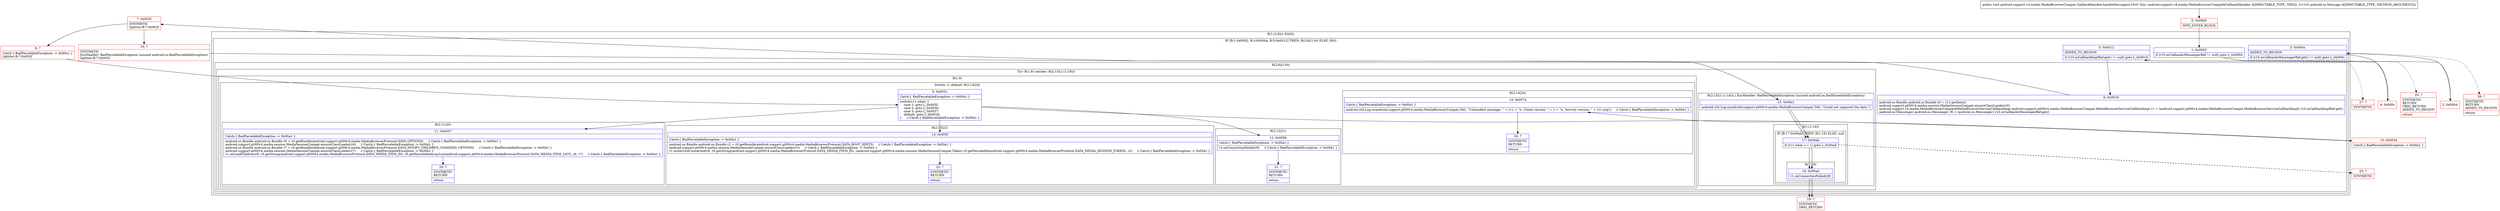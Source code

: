 digraph "CFG forandroid.support.v4.media.MediaBrowserCompat.CallbackHandler.handleMessage(Landroid\/os\/Message;)V" {
subgraph cluster_Region_2097110636 {
label = "R(1:(2:6|(1:9))(0))";
node [shape=record,color=blue];
subgraph cluster_IfRegion_1473381731 {
label = "IF [B:1:0x0002, B:3:0x000a, B:5:0x0012] THEN: R(2:6|(1:9)) ELSE: R(0)";
node [shape=record,color=blue];
Node_1 [shape=record,label="{1\:\ 0x0002|if (r10.mCallbacksMessengerRef != null) goto L_0x0004\l}"];
Node_3 [shape=record,label="{3\:\ 0x000a|ADDED_TO_REGION\l|if (r10.mCallbacksMessengerRef.get() != null) goto L_0x000c\l}"];
Node_5 [shape=record,label="{5\:\ 0x0012|ADDED_TO_REGION\l|if (r10.mCallbackImplRef.get() != null) goto L_0x0016\l}"];
subgraph cluster_Region_1735881972 {
label = "R(2:6|(1:9))";
node [shape=record,color=blue];
Node_6 [shape=record,label="{6\:\ 0x0016|android.os.Bundle android.os.Bundle r0 = r11.getData()\landroid.support.p000v4.media.session.MediaSessionCompat.ensureClassLoader(r0)\landroid.support.v4.media.MediaBrowserCompat$MediaBrowserServiceCallbackImpl android.support.p000v4.media.MediaBrowserCompat.MediaBrowserServiceCallbackImpl r1 = (android.support.p000v4.media.MediaBrowserCompat.MediaBrowserServiceCallbackImpl) r10.mCallbackImplRef.get()\landroid.os.Messenger android.os.Messenger r8 = (android.os.Messenger) r10.mCallbacksMessengerRef.get()\l}"];
subgraph cluster_TryCatchRegion_868536074 {
label = "Try: R(1:9) catches: R(2:15|(1:(1:18)))";
node [shape=record,color=blue];
subgraph cluster_Region_273739791 {
label = "R(1:9)";
node [shape=record,color=blue];
subgraph cluster_SwitchRegion_383434839 {
label = "Switch: 3, default: R(2:14|24)";
node [shape=record,color=blue];
Node_9 [shape=record,label="{9\:\ 0x0031|Catch:\{ BadParcelableException \-\> 0x00a1 \}\l|switch(r11.what) \{\l    case 1: goto L_0x005f;\l    case 2: goto L_0x005b;\l    case 3: goto L_0x0037;\l    default: goto L_0x0034;\l\}     \/\/ Catch:\{ BadParcelableException \-\> 0x00a1 \}\l}"];
subgraph cluster_Region_1151991173 {
label = "R(2:13|22)";
node [shape=record,color=blue];
Node_13 [shape=record,label="{13\:\ 0x005f|Catch:\{ BadParcelableException \-\> 0x00a1 \}\l|android.os.Bundle android.os.Bundle r2 = r0.getBundle(android.support.p000v4.media.MediaBrowserProtocol.DATA_ROOT_HINTS)     \/\/ Catch:\{ BadParcelableException \-\> 0x00a1 \}\landroid.support.p000v4.media.session.MediaSessionCompat.ensureClassLoader(r2)     \/\/ Catch:\{ BadParcelableException \-\> 0x00a1 \}\lr1.onServiceConnected(r8, r0.getString(android.support.p000v4.media.MediaBrowserProtocol.DATA_MEDIA_ITEM_ID), (android.support.p000v4.media.session.MediaSessionCompat.Token) r0.getParcelable(android.support.p000v4.media.MediaBrowserProtocol.DATA_MEDIA_SESSION_TOKEN), r2)     \/\/ Catch:\{ BadParcelableException \-\> 0x00a1 \}\l}"];
Node_22 [shape=record,label="{22\:\ ?|SYNTHETIC\lRETURN\l|return\l}"];
}
subgraph cluster_Region_455390314 {
label = "R(2:12|21)";
node [shape=record,color=blue];
Node_12 [shape=record,label="{12\:\ 0x005b|Catch:\{ BadParcelableException \-\> 0x00a1 \}\l|r1.onConnectionFailed(r8)     \/\/ Catch:\{ BadParcelableException \-\> 0x00a1 \}\l}"];
Node_21 [shape=record,label="{21\:\ ?|SYNTHETIC\lRETURN\l|return\l}"];
}
subgraph cluster_Region_2017542565 {
label = "R(2:11|20)";
node [shape=record,color=blue];
Node_11 [shape=record,label="{11\:\ 0x0037|Catch:\{ BadParcelableException \-\> 0x00a1 \}\l|android.os.Bundle android.os.Bundle r6 = r0.getBundle(android.support.p000v4.media.MediaBrowserProtocol.DATA_OPTIONS)     \/\/ Catch:\{ BadParcelableException \-\> 0x00a1 \}\landroid.support.p000v4.media.session.MediaSessionCompat.ensureClassLoader(r6)     \/\/ Catch:\{ BadParcelableException \-\> 0x00a1 \}\landroid.os.Bundle android.os.Bundle r7 = r0.getBundle(android.support.p000v4.media.MediaBrowserProtocol.DATA_NOTIFY_CHILDREN_CHANGED_OPTIONS)     \/\/ Catch:\{ BadParcelableException \-\> 0x00a1 \}\landroid.support.p000v4.media.session.MediaSessionCompat.ensureClassLoader(r7)     \/\/ Catch:\{ BadParcelableException \-\> 0x00a1 \}\lr1.onLoadChildren(r8, r0.getString(android.support.p000v4.media.MediaBrowserProtocol.DATA_MEDIA_ITEM_ID), r0.getParcelableArrayList(android.support.p000v4.media.MediaBrowserProtocol.DATA_MEDIA_ITEM_LIST), r6, r7)     \/\/ Catch:\{ BadParcelableException \-\> 0x00a1 \}\l}"];
Node_20 [shape=record,label="{20\:\ ?|SYNTHETIC\lRETURN\l|return\l}"];
}
subgraph cluster_Region_1373910770 {
label = "R(2:14|24)";
node [shape=record,color=blue];
Node_14 [shape=record,label="{14\:\ 0x007a|Catch:\{ BadParcelableException \-\> 0x00a1 \}\l|android.util.Log.w(android.support.p000v4.media.MediaBrowserCompat.TAG, \"Unhandled message: \" + r11 + \"n  Client version: \" + 1 + \"n  Service version: \" + r11.arg1)     \/\/ Catch:\{ BadParcelableException \-\> 0x00a1 \}\l}"];
Node_24 [shape=record,label="{24\:\ ?|SYNTHETIC\lRETURN\l|return\l}"];
}
}
}
subgraph cluster_Region_1145904987 {
label = "R(2:15|(1:(1:18))) | ExcHandler: BadParcelableException (unused android.os.BadParcelableException)\l";
node [shape=record,color=blue];
Node_15 [shape=record,label="{15\:\ 0x00a1|android.util.Log.e(android.support.p000v4.media.MediaBrowserCompat.TAG, \"Could not unparcel the data.\")\l}"];
subgraph cluster_Region_1393184597 {
label = "R(1:(1:18))";
node [shape=record,color=blue];
subgraph cluster_IfRegion_328398107 {
label = "IF [B:17:0x00ab] THEN: R(1:18) ELSE: null";
node [shape=record,color=blue];
Node_17 [shape=record,label="{17\:\ 0x00ab|if (r11.what == 1) goto L_0x00ad\l}"];
subgraph cluster_Region_1202238254 {
label = "R(1:18)";
node [shape=record,color=blue];
Node_18 [shape=record,label="{18\:\ 0x00ad|r1.onConnectionFailed(r8)\l}"];
}
}
}
}
}
}
subgraph cluster_Region_1672548925 {
label = "R(0)";
node [shape=record,color=blue];
}
}
}
subgraph cluster_Region_1145904987 {
label = "R(2:15|(1:(1:18))) | ExcHandler: BadParcelableException (unused android.os.BadParcelableException)\l";
node [shape=record,color=blue];
Node_15 [shape=record,label="{15\:\ 0x00a1|android.util.Log.e(android.support.p000v4.media.MediaBrowserCompat.TAG, \"Could not unparcel the data.\")\l}"];
subgraph cluster_Region_1393184597 {
label = "R(1:(1:18))";
node [shape=record,color=blue];
subgraph cluster_IfRegion_328398107 {
label = "IF [B:17:0x00ab] THEN: R(1:18) ELSE: null";
node [shape=record,color=blue];
Node_17 [shape=record,label="{17\:\ 0x00ab|if (r11.what == 1) goto L_0x00ad\l}"];
subgraph cluster_Region_1202238254 {
label = "R(1:18)";
node [shape=record,color=blue];
Node_18 [shape=record,label="{18\:\ 0x00ad|r1.onConnectionFailed(r8)\l}"];
}
}
}
}
Node_0 [shape=record,color=red,label="{0\:\ 0x0000|MTH_ENTER_BLOCK\l}"];
Node_2 [shape=record,color=red,label="{2\:\ 0x0004}"];
Node_4 [shape=record,color=red,label="{4\:\ 0x000c}"];
Node_7 [shape=record,color=red,label="{7\:\ 0x002f|SYNTHETIC\lSplitter:B:7:0x002f\l}"];
Node_8 [shape=record,color=red,label="{8\:\ ?|Catch:\{ BadParcelableException \-\> 0x00a1 \}\lSplitter:B:7:0x002f\l}"];
Node_10 [shape=record,color=red,label="{10\:\ 0x0034|Catch:\{ BadParcelableException \-\> 0x00a1 \}\l}"];
Node_16 [shape=record,color=red,label="{16\:\ ?|SYNTHETIC\lExcHandler: BadParcelableException (unused android.os.BadParcelableException)\lSplitter:B:7:0x002f\l}"];
Node_19 [shape=record,color=red,label="{19\:\ ?|SYNTHETIC\lORIG_RETURN\l}"];
Node_23 [shape=record,color=red,label="{23\:\ ?|SYNTHETIC\l}"];
Node_25 [shape=record,color=red,label="{25\:\ ?|SYNTHETIC\lRETURN\lORIG_RETURN\lADDED_TO_REGION\l|return\l}"];
Node_26 [shape=record,color=red,label="{26\:\ ?|SYNTHETIC\lRETURN\lADDED_TO_REGION\l|return\l}"];
Node_27 [shape=record,color=red,label="{27\:\ ?|SYNTHETIC\l}"];
MethodNode[shape=record,label="{public void android.support.v4.media.MediaBrowserCompat.CallbackHandler.handleMessage((r10v0 'this' android.support.v4.media.MediaBrowserCompat$CallbackHandler A[IMMUTABLE_TYPE, THIS]), (r11v0 android.os.Message A[IMMUTABLE_TYPE, METHOD_ARGUMENT])) }"];
MethodNode -> Node_0;
Node_1 -> Node_2;
Node_1 -> Node_25[style=dashed];
Node_3 -> Node_4;
Node_3 -> Node_26[style=dashed];
Node_5 -> Node_6;
Node_5 -> Node_27[style=dashed];
Node_6 -> Node_7;
Node_9 -> Node_10;
Node_9 -> Node_11;
Node_9 -> Node_12;
Node_9 -> Node_13;
Node_13 -> Node_22;
Node_12 -> Node_21;
Node_11 -> Node_20;
Node_14 -> Node_24;
Node_15 -> Node_17;
Node_17 -> Node_18;
Node_17 -> Node_23[style=dashed];
Node_18 -> Node_19;
Node_15 -> Node_17;
Node_17 -> Node_18;
Node_17 -> Node_23[style=dashed];
Node_18 -> Node_19;
Node_0 -> Node_1;
Node_2 -> Node_3;
Node_4 -> Node_5;
Node_7 -> Node_8;
Node_7 -> Node_16;
Node_8 -> Node_9;
Node_10 -> Node_14;
Node_16 -> Node_15;
}

